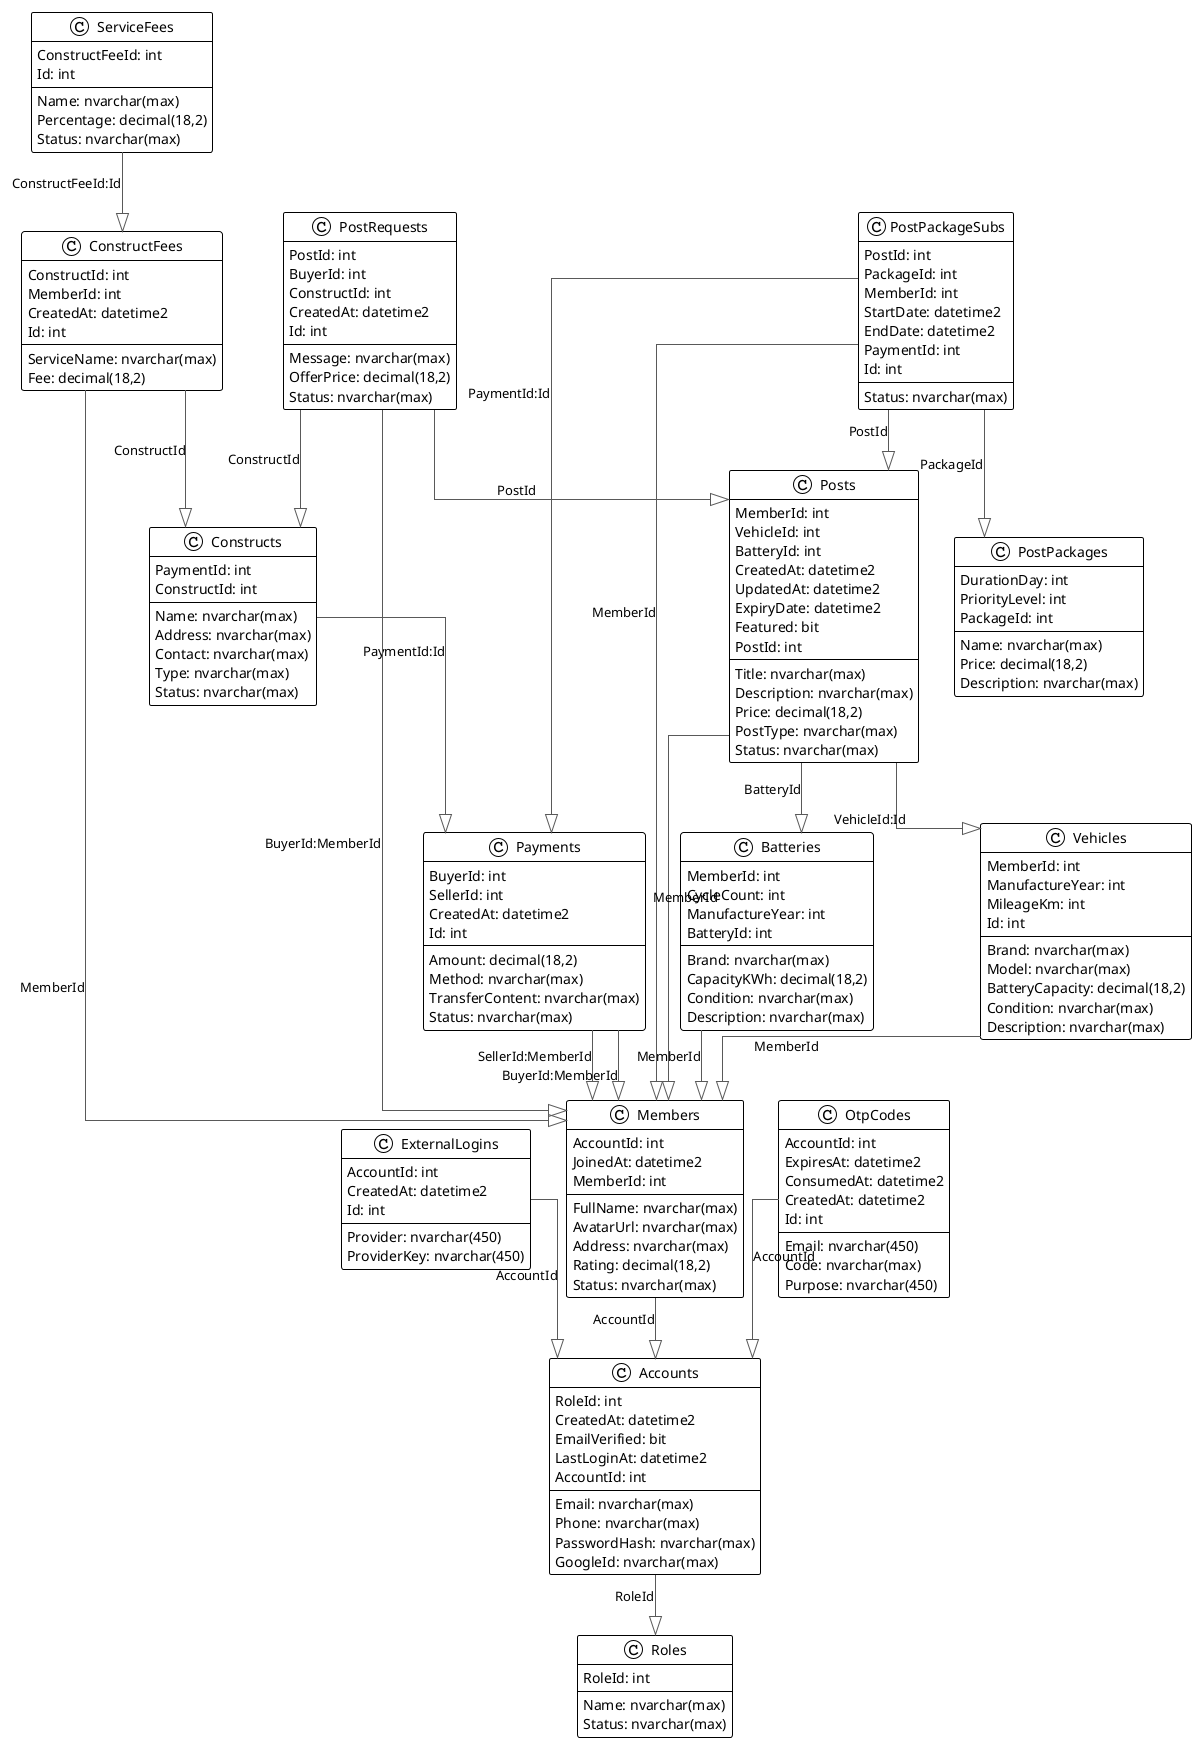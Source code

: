 @startuml

!theme plain
top to bottom direction
skinparam linetype ortho

class Accounts {
   Email: nvarchar(max)
   Phone: nvarchar(max)
   PasswordHash: nvarchar(max)
   RoleId: int
   CreatedAt: datetime2
   GoogleId: nvarchar(max)
   EmailVerified: bit
   LastLoginAt: datetime2
   AccountId: int
}
class Batteries {
   MemberId: int
   Brand: nvarchar(max)
   CapacityKWh: decimal(18,2)
   CycleCount: int
   ManufactureYear: int
   Condition: nvarchar(max)
   Description: nvarchar(max)
   BatteryId: int
}
class ConstructFees {
   ConstructId: int
   MemberId: int
   ServiceName: nvarchar(max)
   Fee: decimal(18,2)
   CreatedAt: datetime2
   Id: int
}
class Constructs {
   Name: nvarchar(max)
   Address: nvarchar(max)
   Contact: nvarchar(max)
   Type: nvarchar(max)
   PaymentId: int
   Status: nvarchar(max)
   ConstructId: int
}
class ExternalLogins {
   AccountId: int
   Provider: nvarchar(450)
   ProviderKey: nvarchar(450)
   CreatedAt: datetime2
   Id: int
}
class Members {
   AccountId: int
   FullName: nvarchar(max)
   AvatarUrl: nvarchar(max)
   Address: nvarchar(max)
   JoinedAt: datetime2
   Rating: decimal(18,2)
   Status: nvarchar(max)
   MemberId: int
}
class OtpCodes {
   AccountId: int
   Email: nvarchar(450)
   Code: nvarchar(max)
   Purpose: nvarchar(450)
   ExpiresAt: datetime2
   ConsumedAt: datetime2
   CreatedAt: datetime2
   Id: int
}
class Payments {
   BuyerId: int
   SellerId: int
   Amount: decimal(18,2)
   Method: nvarchar(max)
   TransferContent: nvarchar(max)
   Status: nvarchar(max)
   CreatedAt: datetime2
   Id: int
}
class PostPackageSubs {
   PostId: int
   PackageId: int
   MemberId: int
   StartDate: datetime2
   EndDate: datetime2
   PaymentId: int
   Status: nvarchar(max)
   Id: int
}
class PostPackages {
   Name: nvarchar(max)
   DurationDay: int
   Price: decimal(18,2)
   PriorityLevel: int
   Description: nvarchar(max)
   PackageId: int
}
class PostRequests {
   PostId: int
   BuyerId: int
   ConstructId: int
   Message: nvarchar(max)
   OfferPrice: decimal(18,2)
   Status: nvarchar(max)
   CreatedAt: datetime2
   Id: int
}
class Posts {
   MemberId: int
   VehicleId: int
   BatteryId: int
   Title: nvarchar(max)
   Description: nvarchar(max)
   Price: decimal(18,2)
   PostType: nvarchar(max)
   Status: nvarchar(max)
   CreatedAt: datetime2
   UpdatedAt: datetime2
   ExpiryDate: datetime2
   Featured: bit
   PostId: int
}
class Roles {
   Name: nvarchar(max)
   Status: nvarchar(max)
   RoleId: int
}
class ServiceFees {
   ConstructFeeId: int
   Name: nvarchar(max)
   Percentage: decimal(18,2)
   Status: nvarchar(max)
   Id: int
}
class Vehicles {
   MemberId: int
   Brand: nvarchar(max)
   Model: nvarchar(max)
   ManufactureYear: int
   MileageKm: int
   BatteryCapacity: decimal(18,2)
   Condition: nvarchar(max)
   Description: nvarchar(max)
   Id: int
}

Accounts         -[#595959,plain]-^  Roles           : "RoleId"
Batteries        -[#595959,plain]-^  Members         : "MemberId"
ConstructFees    -[#595959,plain]-^  Constructs      : "ConstructId"
ConstructFees    -[#595959,plain]-^  Members         : "MemberId"
Constructs       -[#595959,plain]-^  Payments        : "PaymentId:Id"
ExternalLogins   -[#595959,plain]-^  Accounts        : "AccountId"
Members          -[#595959,plain]-^  Accounts        : "AccountId"
OtpCodes         -[#595959,plain]-^  Accounts        : "AccountId"
Payments         -[#595959,plain]-^  Members         : "SellerId:MemberId"
Payments         -[#595959,plain]-^  Members         : "BuyerId:MemberId"
PostPackageSubs  -[#595959,plain]-^  Members         : "MemberId"
PostPackageSubs  -[#595959,plain]-^  Payments        : "PaymentId:Id"
PostPackageSubs  -[#595959,plain]-^  PostPackages    : "PackageId"
PostPackageSubs  -[#595959,plain]-^  Posts           : "PostId"
PostRequests     -[#595959,plain]-^  Constructs      : "ConstructId"
PostRequests     -[#595959,plain]-^  Members         : "BuyerId:MemberId"
PostRequests     -[#595959,plain]-^  Posts           : "PostId"
Posts            -[#595959,plain]-^  Batteries       : "BatteryId"
Posts            -[#595959,plain]-^  Members         : "MemberId"
Posts            -[#595959,plain]-^  Vehicles        : "VehicleId:Id"
ServiceFees      -[#595959,plain]-^  ConstructFees   : "ConstructFeeId:Id"
Vehicles         -[#595959,plain]-^  Members         : "MemberId"
@enduml
